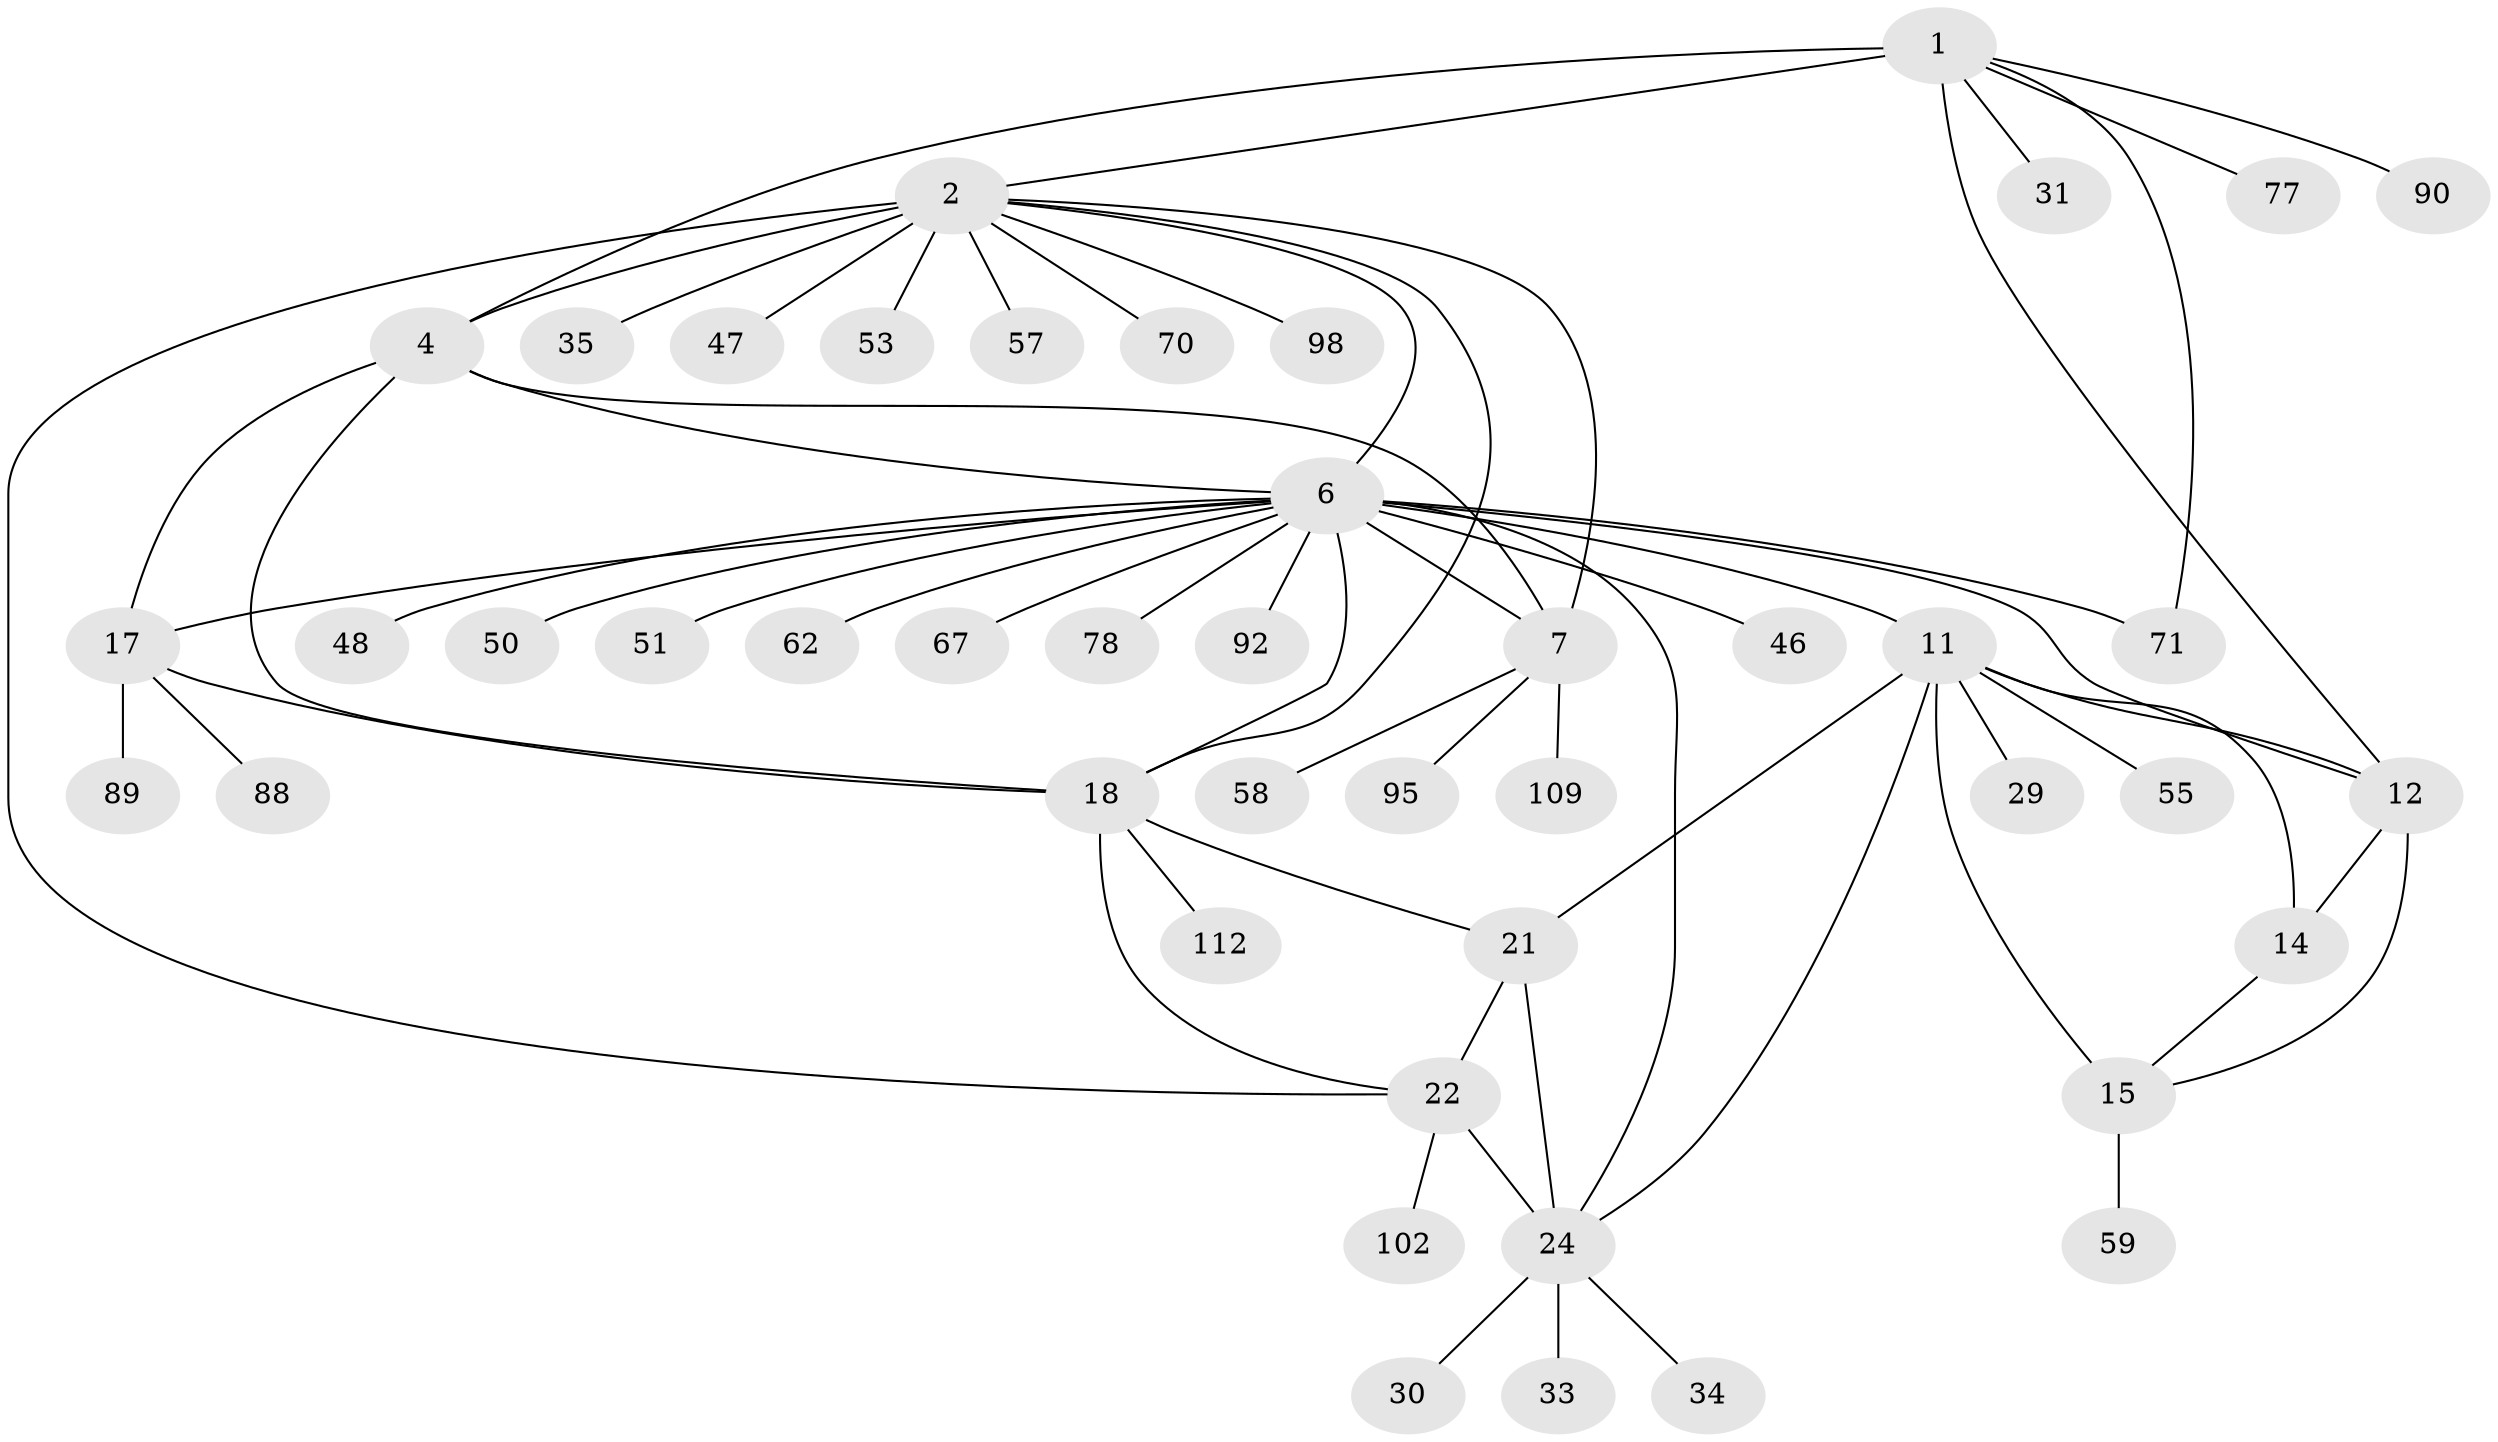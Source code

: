 // original degree distribution, {10: 0.02654867256637168, 4: 0.02654867256637168, 5: 0.04424778761061947, 12: 0.008849557522123894, 7: 0.035398230088495575, 9: 0.035398230088495575, 8: 0.02654867256637168, 6: 0.02654867256637168, 11: 0.008849557522123894, 1: 0.5309734513274337, 2: 0.1592920353982301, 3: 0.07079646017699115}
// Generated by graph-tools (version 1.1) at 2025/19/03/04/25 18:19:33]
// undirected, 45 vertices, 64 edges
graph export_dot {
graph [start="1"]
  node [color=gray90,style=filled];
  1 [super="+38"];
  2 [super="+3"];
  4 [super="+16"];
  6 [super="+52+8+81+9+19"];
  7;
  11 [super="+13"];
  12;
  14 [super="+44+93+83+87"];
  15;
  17 [super="+54"];
  18 [super="+26"];
  21 [super="+107+80+96+64"];
  22 [super="+23"];
  24 [super="+25"];
  29;
  30;
  31;
  33 [super="+68"];
  34 [super="+61+65"];
  35;
  46;
  47;
  48;
  50;
  51;
  53 [super="+100"];
  55 [super="+106"];
  57;
  58;
  59;
  62;
  67 [super="+99"];
  70;
  71;
  77;
  78;
  88;
  89;
  90;
  92;
  95;
  98;
  102;
  109;
  112;
  1 -- 2 [weight=3];
  1 -- 4;
  1 -- 12;
  1 -- 31;
  1 -- 71;
  1 -- 77;
  1 -- 90;
  2 -- 4 [weight=4];
  2 -- 98;
  2 -- 35;
  2 -- 6;
  2 -- 7;
  2 -- 70;
  2 -- 47;
  2 -- 18;
  2 -- 53;
  2 -- 22 [weight=2];
  2 -- 57;
  4 -- 17;
  4 -- 18;
  4 -- 6 [weight=2];
  4 -- 7;
  6 -- 7 [weight=4];
  6 -- 71;
  6 -- 48;
  6 -- 51;
  6 -- 12;
  6 -- 24 [weight=2];
  6 -- 67;
  6 -- 78;
  6 -- 50;
  6 -- 92;
  6 -- 62;
  6 -- 17 [weight=2];
  6 -- 18 [weight=2];
  6 -- 46;
  6 -- 11 [weight=2];
  7 -- 58;
  7 -- 95;
  7 -- 109;
  11 -- 12 [weight=2];
  11 -- 14 [weight=2];
  11 -- 15 [weight=2];
  11 -- 24;
  11 -- 21;
  11 -- 55;
  11 -- 29;
  12 -- 14;
  12 -- 15;
  14 -- 15;
  15 -- 59;
  17 -- 18;
  17 -- 88;
  17 -- 89;
  18 -- 22;
  18 -- 112;
  18 -- 21;
  21 -- 22 [weight=2];
  21 -- 24 [weight=2];
  22 -- 24 [weight=4];
  22 -- 102;
  24 -- 33;
  24 -- 34;
  24 -- 30;
}
